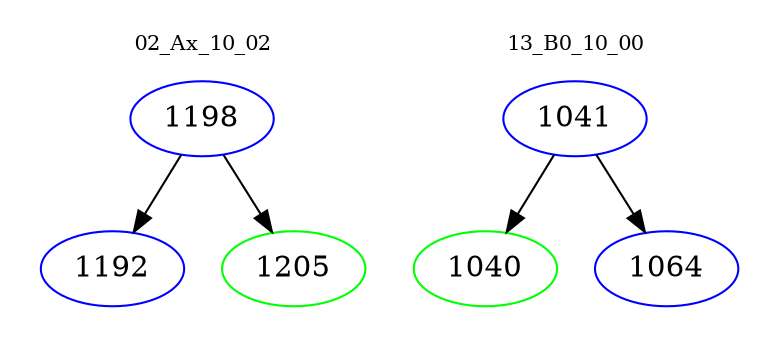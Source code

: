 digraph{
subgraph cluster_0 {
color = white
label = "02_Ax_10_02";
fontsize=10;
T0_1198 [label="1198", color="blue"]
T0_1198 -> T0_1192 [color="black"]
T0_1192 [label="1192", color="blue"]
T0_1198 -> T0_1205 [color="black"]
T0_1205 [label="1205", color="green"]
}
subgraph cluster_1 {
color = white
label = "13_B0_10_00";
fontsize=10;
T1_1041 [label="1041", color="blue"]
T1_1041 -> T1_1040 [color="black"]
T1_1040 [label="1040", color="green"]
T1_1041 -> T1_1064 [color="black"]
T1_1064 [label="1064", color="blue"]
}
}
